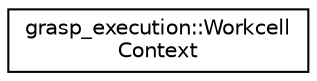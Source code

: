 digraph "Graphical Class Hierarchy"
{
 // LATEX_PDF_SIZE
  edge [fontname="Helvetica",fontsize="10",labelfontname="Helvetica",labelfontsize="10"];
  node [fontname="Helvetica",fontsize="10",shape=record];
  rankdir="LR";
  Node0 [label="grasp_execution::Workcell\lContext",height=0.2,width=0.4,color="black", fillcolor="white", style="filled",URL="$structgrasp__execution_1_1WorkcellContext.html",tooltip="Context for workcell configuration."];
}
